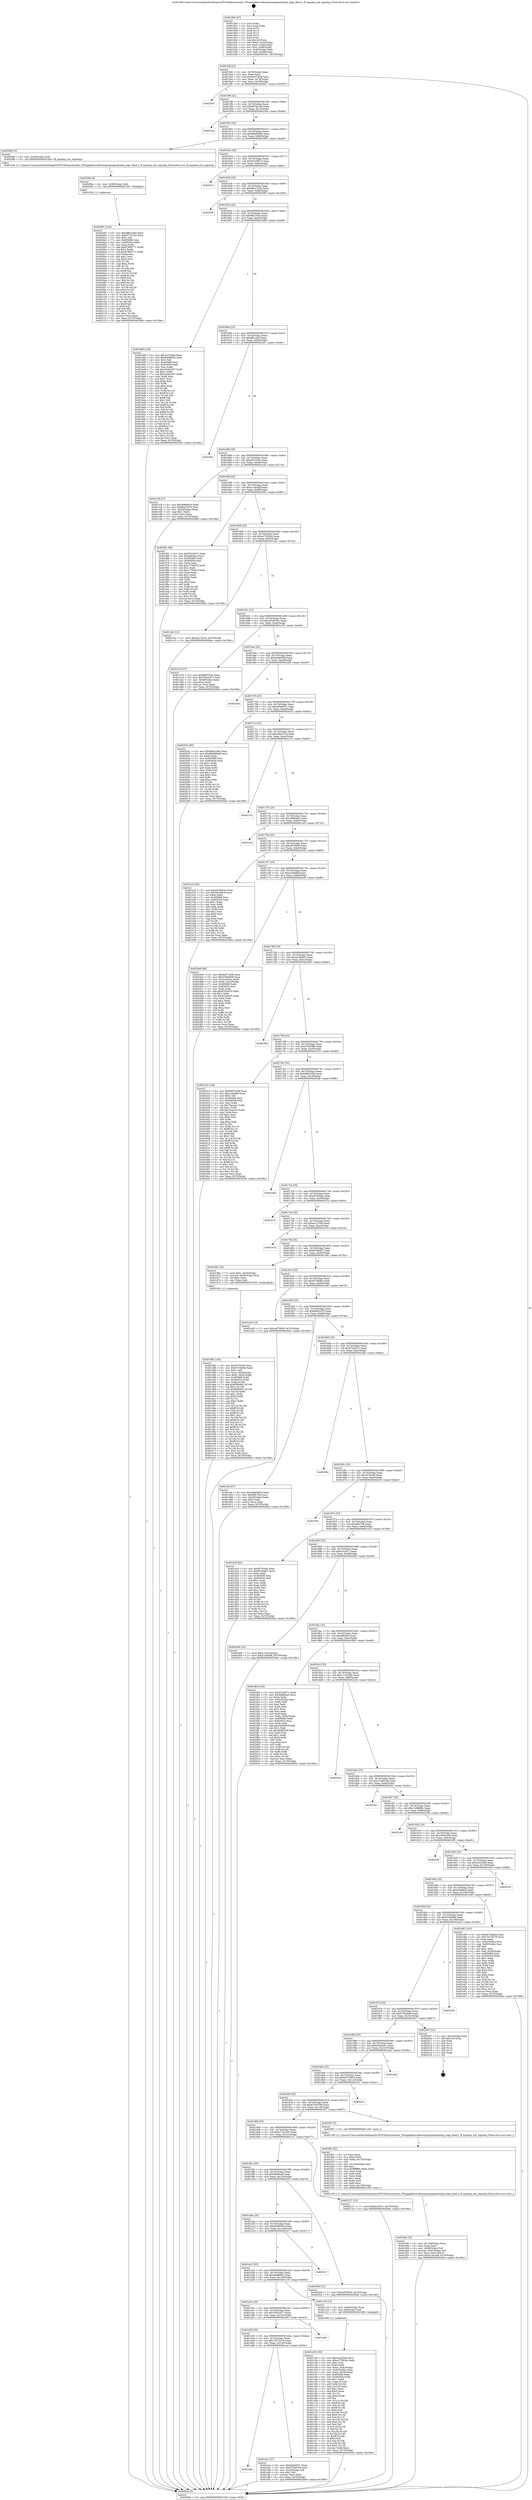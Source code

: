 digraph "0x4015b0" {
  label = "0x4015b0 (/mnt/c/Users/mathe/Desktop/tcc/POCII/binaries/extr_FFmpeglibavcodecmipsmpegaudiodsp_mips_fixed.c_ff_mpadsp_init_mipsdsp_Final-ollvm.out::main(0))"
  labelloc = "t"
  node[shape=record]

  Entry [label="",width=0.3,height=0.3,shape=circle,fillcolor=black,style=filled]
  "0x4015df" [label="{
     0x4015df [23]\l
     | [instrs]\l
     &nbsp;&nbsp;0x4015df \<+3\>: mov -0x70(%rbp),%eax\l
     &nbsp;&nbsp;0x4015e2 \<+2\>: mov %eax,%ecx\l
     &nbsp;&nbsp;0x4015e4 \<+6\>: sub $0x8497cb08,%ecx\l
     &nbsp;&nbsp;0x4015ea \<+3\>: mov %eax,-0x74(%rbp)\l
     &nbsp;&nbsp;0x4015ed \<+3\>: mov %ecx,-0x78(%rbp)\l
     &nbsp;&nbsp;0x4015f0 \<+6\>: je 0000000000402647 \<main+0x1097\>\l
  }"]
  "0x402647" [label="{
     0x402647\l
  }", style=dashed]
  "0x4015f6" [label="{
     0x4015f6 [22]\l
     | [instrs]\l
     &nbsp;&nbsp;0x4015f6 \<+5\>: jmp 00000000004015fb \<main+0x4b\>\l
     &nbsp;&nbsp;0x4015fb \<+3\>: mov -0x74(%rbp),%eax\l
     &nbsp;&nbsp;0x4015fe \<+5\>: sub $0x8979a1d8,%eax\l
     &nbsp;&nbsp;0x401603 \<+3\>: mov %eax,-0x7c(%rbp)\l
     &nbsp;&nbsp;0x401606 \<+6\>: je 00000000004023aa \<main+0xdfa\>\l
  }"]
  Exit [label="",width=0.3,height=0.3,shape=circle,fillcolor=black,style=filled,peripheries=2]
  "0x4023aa" [label="{
     0x4023aa\l
  }", style=dashed]
  "0x40160c" [label="{
     0x40160c [22]\l
     | [instrs]\l
     &nbsp;&nbsp;0x40160c \<+5\>: jmp 0000000000401611 \<main+0x61\>\l
     &nbsp;&nbsp;0x401611 \<+3\>: mov -0x74(%rbp),%eax\l
     &nbsp;&nbsp;0x401614 \<+5\>: sub $0x8bb990d9,%eax\l
     &nbsp;&nbsp;0x401619 \<+3\>: mov %eax,-0x80(%rbp)\l
     &nbsp;&nbsp;0x40161c \<+6\>: je 0000000000402085 \<main+0xad5\>\l
  }"]
  "0x402097" [label="{
     0x402097 [144]\l
     | [instrs]\l
     &nbsp;&nbsp;0x402097 \<+5\>: mov $0xd8b2c59a,%eax\l
     &nbsp;&nbsp;0x40209c \<+5\>: mov $0x677e1020,%ecx\l
     &nbsp;&nbsp;0x4020a1 \<+2\>: mov $0x1,%dl\l
     &nbsp;&nbsp;0x4020a3 \<+7\>: mov 0x405068,%esi\l
     &nbsp;&nbsp;0x4020aa \<+8\>: mov 0x405054,%r8d\l
     &nbsp;&nbsp;0x4020b2 \<+3\>: mov %esi,%r9d\l
     &nbsp;&nbsp;0x4020b5 \<+7\>: add $0x67985771,%r9d\l
     &nbsp;&nbsp;0x4020bc \<+4\>: sub $0x1,%r9d\l
     &nbsp;&nbsp;0x4020c0 \<+7\>: sub $0x67985771,%r9d\l
     &nbsp;&nbsp;0x4020c7 \<+4\>: imul %r9d,%esi\l
     &nbsp;&nbsp;0x4020cb \<+3\>: and $0x1,%esi\l
     &nbsp;&nbsp;0x4020ce \<+3\>: cmp $0x0,%esi\l
     &nbsp;&nbsp;0x4020d1 \<+4\>: sete %r10b\l
     &nbsp;&nbsp;0x4020d5 \<+4\>: cmp $0xa,%r8d\l
     &nbsp;&nbsp;0x4020d9 \<+4\>: setl %r11b\l
     &nbsp;&nbsp;0x4020dd \<+3\>: mov %r10b,%bl\l
     &nbsp;&nbsp;0x4020e0 \<+3\>: xor $0xff,%bl\l
     &nbsp;&nbsp;0x4020e3 \<+3\>: mov %r11b,%r14b\l
     &nbsp;&nbsp;0x4020e6 \<+4\>: xor $0xff,%r14b\l
     &nbsp;&nbsp;0x4020ea \<+3\>: xor $0x0,%dl\l
     &nbsp;&nbsp;0x4020ed \<+3\>: mov %bl,%r15b\l
     &nbsp;&nbsp;0x4020f0 \<+4\>: and $0x0,%r15b\l
     &nbsp;&nbsp;0x4020f4 \<+3\>: and %dl,%r10b\l
     &nbsp;&nbsp;0x4020f7 \<+3\>: mov %r14b,%r12b\l
     &nbsp;&nbsp;0x4020fa \<+4\>: and $0x0,%r12b\l
     &nbsp;&nbsp;0x4020fe \<+3\>: and %dl,%r11b\l
     &nbsp;&nbsp;0x402101 \<+3\>: or %r10b,%r15b\l
     &nbsp;&nbsp;0x402104 \<+3\>: or %r11b,%r12b\l
     &nbsp;&nbsp;0x402107 \<+3\>: xor %r12b,%r15b\l
     &nbsp;&nbsp;0x40210a \<+3\>: or %r14b,%bl\l
     &nbsp;&nbsp;0x40210d \<+3\>: xor $0xff,%bl\l
     &nbsp;&nbsp;0x402110 \<+3\>: or $0x0,%dl\l
     &nbsp;&nbsp;0x402113 \<+2\>: and %dl,%bl\l
     &nbsp;&nbsp;0x402115 \<+3\>: or %bl,%r15b\l
     &nbsp;&nbsp;0x402118 \<+4\>: test $0x1,%r15b\l
     &nbsp;&nbsp;0x40211c \<+3\>: cmovne %ecx,%eax\l
     &nbsp;&nbsp;0x40211f \<+3\>: mov %eax,-0x70(%rbp)\l
     &nbsp;&nbsp;0x402122 \<+5\>: jmp 000000000040264e \<main+0x109e\>\l
  }"]
  "0x402085" [label="{
     0x402085 [9]\l
     | [instrs]\l
     &nbsp;&nbsp;0x402085 \<+4\>: mov -0x58(%rbp),%rdi\l
     &nbsp;&nbsp;0x402089 \<+5\>: call 00000000004015a0 \<ff_mpadsp_init_mipsdsp\>\l
     | [calls]\l
     &nbsp;&nbsp;0x4015a0 \{1\} (/mnt/c/Users/mathe/Desktop/tcc/POCII/binaries/extr_FFmpeglibavcodecmipsmpegaudiodsp_mips_fixed.c_ff_mpadsp_init_mipsdsp_Final-ollvm.out::ff_mpadsp_init_mipsdsp)\l
  }"]
  "0x401622" [label="{
     0x401622 [25]\l
     | [instrs]\l
     &nbsp;&nbsp;0x401622 \<+5\>: jmp 0000000000401627 \<main+0x77\>\l
     &nbsp;&nbsp;0x401627 \<+3\>: mov -0x74(%rbp),%eax\l
     &nbsp;&nbsp;0x40162a \<+5\>: sub $0x92c28672,%eax\l
     &nbsp;&nbsp;0x40162f \<+6\>: mov %eax,-0x84(%rbp)\l
     &nbsp;&nbsp;0x401635 \<+6\>: je 000000000040251c \<main+0xf6c\>\l
  }"]
  "0x40208e" [label="{
     0x40208e [9]\l
     | [instrs]\l
     &nbsp;&nbsp;0x40208e \<+4\>: mov -0x58(%rbp),%rdi\l
     &nbsp;&nbsp;0x402092 \<+5\>: call 0000000000401030 \<free@plt\>\l
     | [calls]\l
     &nbsp;&nbsp;0x401030 \{1\} (unknown)\l
  }"]
  "0x40251c" [label="{
     0x40251c\l
  }", style=dashed]
  "0x40163b" [label="{
     0x40163b [25]\l
     | [instrs]\l
     &nbsp;&nbsp;0x40163b \<+5\>: jmp 0000000000401640 \<main+0x90\>\l
     &nbsp;&nbsp;0x401640 \<+3\>: mov -0x74(%rbp),%eax\l
     &nbsp;&nbsp;0x401643 \<+5\>: sub $0x98a1331b,%eax\l
     &nbsp;&nbsp;0x401648 \<+6\>: mov %eax,-0x88(%rbp)\l
     &nbsp;&nbsp;0x40164e \<+6\>: je 00000000004025f5 \<main+0x1045\>\l
  }"]
  "0x401f40" [label="{
     0x401f40 [33]\l
     | [instrs]\l
     &nbsp;&nbsp;0x401f40 \<+6\>: mov -0x138(%rbp),%ecx\l
     &nbsp;&nbsp;0x401f46 \<+3\>: imul %eax,%ecx\l
     &nbsp;&nbsp;0x401f49 \<+4\>: mov -0x58(%rbp),%r8\l
     &nbsp;&nbsp;0x401f4d \<+4\>: movslq -0x5c(%rbp),%r9\l
     &nbsp;&nbsp;0x401f51 \<+4\>: mov %ecx,(%r8,%r9,4)\l
     &nbsp;&nbsp;0x401f55 \<+7\>: movl $0xa134c4df,-0x70(%rbp)\l
     &nbsp;&nbsp;0x401f5c \<+5\>: jmp 000000000040264e \<main+0x109e\>\l
  }"]
  "0x4025f5" [label="{
     0x4025f5\l
  }", style=dashed]
  "0x401654" [label="{
     0x401654 [25]\l
     | [instrs]\l
     &nbsp;&nbsp;0x401654 \<+5\>: jmp 0000000000401659 \<main+0xa9\>\l
     &nbsp;&nbsp;0x401659 \<+3\>: mov -0x74(%rbp),%eax\l
     &nbsp;&nbsp;0x40165c \<+5\>: sub $0x9fb376cb,%eax\l
     &nbsp;&nbsp;0x401661 \<+6\>: mov %eax,-0x8c(%rbp)\l
     &nbsp;&nbsp;0x401667 \<+6\>: je 0000000000401b89 \<main+0x5d9\>\l
  }"]
  "0x401f0c" [label="{
     0x401f0c [52]\l
     | [instrs]\l
     &nbsp;&nbsp;0x401f0c \<+2\>: xor %ecx,%ecx\l
     &nbsp;&nbsp;0x401f0e \<+5\>: mov $0x2,%edx\l
     &nbsp;&nbsp;0x401f13 \<+6\>: mov %edx,-0x134(%rbp)\l
     &nbsp;&nbsp;0x401f19 \<+1\>: cltd\l
     &nbsp;&nbsp;0x401f1a \<+6\>: mov -0x134(%rbp),%esi\l
     &nbsp;&nbsp;0x401f20 \<+2\>: idiv %esi\l
     &nbsp;&nbsp;0x401f22 \<+6\>: imul $0xfffffffe,%edx,%edx\l
     &nbsp;&nbsp;0x401f28 \<+2\>: mov %ecx,%edi\l
     &nbsp;&nbsp;0x401f2a \<+2\>: sub %edx,%edi\l
     &nbsp;&nbsp;0x401f2c \<+2\>: mov %ecx,%edx\l
     &nbsp;&nbsp;0x401f2e \<+3\>: sub $0x1,%edx\l
     &nbsp;&nbsp;0x401f31 \<+2\>: add %edx,%edi\l
     &nbsp;&nbsp;0x401f33 \<+2\>: sub %edi,%ecx\l
     &nbsp;&nbsp;0x401f35 \<+6\>: mov %ecx,-0x138(%rbp)\l
     &nbsp;&nbsp;0x401f3b \<+5\>: call 0000000000401160 \<next_i\>\l
     | [calls]\l
     &nbsp;&nbsp;0x401160 \{1\} (/mnt/c/Users/mathe/Desktop/tcc/POCII/binaries/extr_FFmpeglibavcodecmipsmpegaudiodsp_mips_fixed.c_ff_mpadsp_init_mipsdsp_Final-ollvm.out::next_i)\l
  }"]
  "0x401b89" [label="{
     0x401b89 [144]\l
     | [instrs]\l
     &nbsp;&nbsp;0x401b89 \<+5\>: mov $0x3e222fa9,%eax\l
     &nbsp;&nbsp;0x401b8e \<+5\>: mov $0x6de869c2,%ecx\l
     &nbsp;&nbsp;0x401b93 \<+2\>: mov $0x1,%dl\l
     &nbsp;&nbsp;0x401b95 \<+7\>: mov 0x405068,%esi\l
     &nbsp;&nbsp;0x401b9c \<+7\>: mov 0x405054,%edi\l
     &nbsp;&nbsp;0x401ba3 \<+3\>: mov %esi,%r8d\l
     &nbsp;&nbsp;0x401ba6 \<+7\>: add $0x25d42287,%r8d\l
     &nbsp;&nbsp;0x401bad \<+4\>: sub $0x1,%r8d\l
     &nbsp;&nbsp;0x401bb1 \<+7\>: sub $0x25d42287,%r8d\l
     &nbsp;&nbsp;0x401bb8 \<+4\>: imul %r8d,%esi\l
     &nbsp;&nbsp;0x401bbc \<+3\>: and $0x1,%esi\l
     &nbsp;&nbsp;0x401bbf \<+3\>: cmp $0x0,%esi\l
     &nbsp;&nbsp;0x401bc2 \<+4\>: sete %r9b\l
     &nbsp;&nbsp;0x401bc6 \<+3\>: cmp $0xa,%edi\l
     &nbsp;&nbsp;0x401bc9 \<+4\>: setl %r10b\l
     &nbsp;&nbsp;0x401bcd \<+3\>: mov %r9b,%r11b\l
     &nbsp;&nbsp;0x401bd0 \<+4\>: xor $0xff,%r11b\l
     &nbsp;&nbsp;0x401bd4 \<+3\>: mov %r10b,%bl\l
     &nbsp;&nbsp;0x401bd7 \<+3\>: xor $0xff,%bl\l
     &nbsp;&nbsp;0x401bda \<+3\>: xor $0x1,%dl\l
     &nbsp;&nbsp;0x401bdd \<+3\>: mov %r11b,%r14b\l
     &nbsp;&nbsp;0x401be0 \<+4\>: and $0xff,%r14b\l
     &nbsp;&nbsp;0x401be4 \<+3\>: and %dl,%r9b\l
     &nbsp;&nbsp;0x401be7 \<+3\>: mov %bl,%r15b\l
     &nbsp;&nbsp;0x401bea \<+4\>: and $0xff,%r15b\l
     &nbsp;&nbsp;0x401bee \<+3\>: and %dl,%r10b\l
     &nbsp;&nbsp;0x401bf1 \<+3\>: or %r9b,%r14b\l
     &nbsp;&nbsp;0x401bf4 \<+3\>: or %r10b,%r15b\l
     &nbsp;&nbsp;0x401bf7 \<+3\>: xor %r15b,%r14b\l
     &nbsp;&nbsp;0x401bfa \<+3\>: or %bl,%r11b\l
     &nbsp;&nbsp;0x401bfd \<+4\>: xor $0xff,%r11b\l
     &nbsp;&nbsp;0x401c01 \<+3\>: or $0x1,%dl\l
     &nbsp;&nbsp;0x401c04 \<+3\>: and %dl,%r11b\l
     &nbsp;&nbsp;0x401c07 \<+3\>: or %r11b,%r14b\l
     &nbsp;&nbsp;0x401c0a \<+4\>: test $0x1,%r14b\l
     &nbsp;&nbsp;0x401c0e \<+3\>: cmovne %ecx,%eax\l
     &nbsp;&nbsp;0x401c11 \<+3\>: mov %eax,-0x70(%rbp)\l
     &nbsp;&nbsp;0x401c14 \<+5\>: jmp 000000000040264e \<main+0x109e\>\l
  }"]
  "0x40166d" [label="{
     0x40166d [25]\l
     | [instrs]\l
     &nbsp;&nbsp;0x40166d \<+5\>: jmp 0000000000401672 \<main+0xc2\>\l
     &nbsp;&nbsp;0x401672 \<+3\>: mov -0x74(%rbp),%eax\l
     &nbsp;&nbsp;0x401675 \<+5\>: sub $0x9ff1c5e5,%eax\l
     &nbsp;&nbsp;0x40167a \<+6\>: mov %eax,-0x90(%rbp)\l
     &nbsp;&nbsp;0x401680 \<+6\>: je 00000000004022fc \<main+0xd4c\>\l
  }"]
  "0x401a6e" [label="{
     0x401a6e\l
  }", style=dashed]
  "0x4022fc" [label="{
     0x4022fc\l
  }", style=dashed]
  "0x401686" [label="{
     0x401686 [25]\l
     | [instrs]\l
     &nbsp;&nbsp;0x401686 \<+5\>: jmp 000000000040168b \<main+0xdb\>\l
     &nbsp;&nbsp;0x40168b \<+3\>: mov -0x74(%rbp),%eax\l
     &nbsp;&nbsp;0x40168e \<+5\>: sub $0xa027d16c,%eax\l
     &nbsp;&nbsp;0x401693 \<+6\>: mov %eax,-0x94(%rbp)\l
     &nbsp;&nbsp;0x401699 \<+6\>: je 0000000000401cc8 \<main+0x718\>\l
  }"]
  "0x401eec" [label="{
     0x401eec [27]\l
     | [instrs]\l
     &nbsp;&nbsp;0x401eec \<+5\>: mov $0xb0de607c,%eax\l
     &nbsp;&nbsp;0x401ef1 \<+5\>: mov $0x6755d789,%ecx\l
     &nbsp;&nbsp;0x401ef6 \<+3\>: mov -0x2d(%rbp),%dl\l
     &nbsp;&nbsp;0x401ef9 \<+3\>: test $0x1,%dl\l
     &nbsp;&nbsp;0x401efc \<+3\>: cmovne %ecx,%eax\l
     &nbsp;&nbsp;0x401eff \<+3\>: mov %eax,-0x70(%rbp)\l
     &nbsp;&nbsp;0x401f02 \<+5\>: jmp 000000000040264e \<main+0x109e\>\l
  }"]
  "0x401cc8" [label="{
     0x401cc8 [27]\l
     | [instrs]\l
     &nbsp;&nbsp;0x401cc8 \<+5\>: mov $0xc9980bc0,%eax\l
     &nbsp;&nbsp;0x401ccd \<+5\>: mov $0xf60d1976,%ecx\l
     &nbsp;&nbsp;0x401cd2 \<+3\>: mov -0x34(%rbp),%edx\l
     &nbsp;&nbsp;0x401cd5 \<+3\>: cmp $0x1,%edx\l
     &nbsp;&nbsp;0x401cd8 \<+3\>: cmovl %ecx,%eax\l
     &nbsp;&nbsp;0x401cdb \<+3\>: mov %eax,-0x70(%rbp)\l
     &nbsp;&nbsp;0x401cde \<+5\>: jmp 000000000040264e \<main+0x109e\>\l
  }"]
  "0x40169f" [label="{
     0x40169f [25]\l
     | [instrs]\l
     &nbsp;&nbsp;0x40169f \<+5\>: jmp 00000000004016a4 \<main+0xf4\>\l
     &nbsp;&nbsp;0x4016a4 \<+3\>: mov -0x74(%rbp),%eax\l
     &nbsp;&nbsp;0x4016a7 \<+5\>: sub $0xa134c4df,%eax\l
     &nbsp;&nbsp;0x4016ac \<+6\>: mov %eax,-0x98(%rbp)\l
     &nbsp;&nbsp;0x4016b2 \<+6\>: je 0000000000401f61 \<main+0x9b1\>\l
  }"]
  "0x401a55" [label="{
     0x401a55 [25]\l
     | [instrs]\l
     &nbsp;&nbsp;0x401a55 \<+5\>: jmp 0000000000401a5a \<main+0x4aa\>\l
     &nbsp;&nbsp;0x401a5a \<+3\>: mov -0x74(%rbp),%eax\l
     &nbsp;&nbsp;0x401a5d \<+5\>: sub $0x7d375279,%eax\l
     &nbsp;&nbsp;0x401a62 \<+6\>: mov %eax,-0x130(%rbp)\l
     &nbsp;&nbsp;0x401a68 \<+6\>: je 0000000000401eec \<main+0x93c\>\l
  }"]
  "0x401f61" [label="{
     0x401f61 [88]\l
     | [instrs]\l
     &nbsp;&nbsp;0x401f61 \<+5\>: mov $0xf7b2d57c,%eax\l
     &nbsp;&nbsp;0x401f66 \<+5\>: mov $0xd6fc9a2,%ecx\l
     &nbsp;&nbsp;0x401f6b \<+7\>: mov 0x405068,%edx\l
     &nbsp;&nbsp;0x401f72 \<+7\>: mov 0x405054,%esi\l
     &nbsp;&nbsp;0x401f79 \<+2\>: mov %edx,%edi\l
     &nbsp;&nbsp;0x401f7b \<+6\>: add $0xc775e67d,%edi\l
     &nbsp;&nbsp;0x401f81 \<+3\>: sub $0x1,%edi\l
     &nbsp;&nbsp;0x401f84 \<+6\>: sub $0xc775e67d,%edi\l
     &nbsp;&nbsp;0x401f8a \<+3\>: imul %edi,%edx\l
     &nbsp;&nbsp;0x401f8d \<+3\>: and $0x1,%edx\l
     &nbsp;&nbsp;0x401f90 \<+3\>: cmp $0x0,%edx\l
     &nbsp;&nbsp;0x401f93 \<+4\>: sete %r8b\l
     &nbsp;&nbsp;0x401f97 \<+3\>: cmp $0xa,%esi\l
     &nbsp;&nbsp;0x401f9a \<+4\>: setl %r9b\l
     &nbsp;&nbsp;0x401f9e \<+3\>: mov %r8b,%r10b\l
     &nbsp;&nbsp;0x401fa1 \<+3\>: and %r9b,%r10b\l
     &nbsp;&nbsp;0x401fa4 \<+3\>: xor %r9b,%r8b\l
     &nbsp;&nbsp;0x401fa7 \<+3\>: or %r8b,%r10b\l
     &nbsp;&nbsp;0x401faa \<+4\>: test $0x1,%r10b\l
     &nbsp;&nbsp;0x401fae \<+3\>: cmovne %ecx,%eax\l
     &nbsp;&nbsp;0x401fb1 \<+3\>: mov %eax,-0x70(%rbp)\l
     &nbsp;&nbsp;0x401fb4 \<+5\>: jmp 000000000040264e \<main+0x109e\>\l
  }"]
  "0x4016b8" [label="{
     0x4016b8 [25]\l
     | [instrs]\l
     &nbsp;&nbsp;0x4016b8 \<+5\>: jmp 00000000004016bd \<main+0x10d\>\l
     &nbsp;&nbsp;0x4016bd \<+3\>: mov -0x74(%rbp),%eax\l
     &nbsp;&nbsp;0x4016c0 \<+5\>: sub $0xa1759244,%eax\l
     &nbsp;&nbsp;0x4016c5 \<+6\>: mov %eax,-0x9c(%rbp)\l
     &nbsp;&nbsp;0x4016cb \<+6\>: je 0000000000401cbc \<main+0x70c\>\l
  }"]
  "0x401a93" [label="{
     0x401a93\l
  }", style=dashed]
  "0x401cbc" [label="{
     0x401cbc [12]\l
     | [instrs]\l
     &nbsp;&nbsp;0x401cbc \<+7\>: movl $0xa027d16c,-0x70(%rbp)\l
     &nbsp;&nbsp;0x401cc3 \<+5\>: jmp 000000000040264e \<main+0x109e\>\l
  }"]
  "0x4016d1" [label="{
     0x4016d1 [25]\l
     | [instrs]\l
     &nbsp;&nbsp;0x4016d1 \<+5\>: jmp 00000000004016d6 \<main+0x126\>\l
     &nbsp;&nbsp;0x4016d6 \<+3\>: mov -0x74(%rbp),%eax\l
     &nbsp;&nbsp;0x4016d9 \<+5\>: sub $0xa6265361,%eax\l
     &nbsp;&nbsp;0x4016de \<+6\>: mov %eax,-0xa0(%rbp)\l
     &nbsp;&nbsp;0x4016e4 \<+6\>: je 0000000000401a78 \<main+0x4c8\>\l
  }"]
  "0x401d83" [label="{
     0x401d83 [163]\l
     | [instrs]\l
     &nbsp;&nbsp;0x401d83 \<+5\>: mov $0x4576436,%ecx\l
     &nbsp;&nbsp;0x401d88 \<+5\>: mov $0xf374b084,%edx\l
     &nbsp;&nbsp;0x401d8d \<+3\>: mov $0x1,%sil\l
     &nbsp;&nbsp;0x401d90 \<+4\>: mov %rax,-0x58(%rbp)\l
     &nbsp;&nbsp;0x401d94 \<+7\>: movl $0x0,-0x5c(%rbp)\l
     &nbsp;&nbsp;0x401d9b \<+8\>: mov 0x405068,%r8d\l
     &nbsp;&nbsp;0x401da3 \<+8\>: mov 0x405054,%r9d\l
     &nbsp;&nbsp;0x401dab \<+3\>: mov %r8d,%r10d\l
     &nbsp;&nbsp;0x401dae \<+7\>: add $0xff3fbdb2,%r10d\l
     &nbsp;&nbsp;0x401db5 \<+4\>: sub $0x1,%r10d\l
     &nbsp;&nbsp;0x401db9 \<+7\>: sub $0xff3fbdb2,%r10d\l
     &nbsp;&nbsp;0x401dc0 \<+4\>: imul %r10d,%r8d\l
     &nbsp;&nbsp;0x401dc4 \<+4\>: and $0x1,%r8d\l
     &nbsp;&nbsp;0x401dc8 \<+4\>: cmp $0x0,%r8d\l
     &nbsp;&nbsp;0x401dcc \<+4\>: sete %r11b\l
     &nbsp;&nbsp;0x401dd0 \<+4\>: cmp $0xa,%r9d\l
     &nbsp;&nbsp;0x401dd4 \<+3\>: setl %bl\l
     &nbsp;&nbsp;0x401dd7 \<+3\>: mov %r11b,%r14b\l
     &nbsp;&nbsp;0x401dda \<+4\>: xor $0xff,%r14b\l
     &nbsp;&nbsp;0x401dde \<+3\>: mov %bl,%r15b\l
     &nbsp;&nbsp;0x401de1 \<+4\>: xor $0xff,%r15b\l
     &nbsp;&nbsp;0x401de5 \<+4\>: xor $0x1,%sil\l
     &nbsp;&nbsp;0x401de9 \<+3\>: mov %r14b,%r12b\l
     &nbsp;&nbsp;0x401dec \<+4\>: and $0xff,%r12b\l
     &nbsp;&nbsp;0x401df0 \<+3\>: and %sil,%r11b\l
     &nbsp;&nbsp;0x401df3 \<+3\>: mov %r15b,%r13b\l
     &nbsp;&nbsp;0x401df6 \<+4\>: and $0xff,%r13b\l
     &nbsp;&nbsp;0x401dfa \<+3\>: and %sil,%bl\l
     &nbsp;&nbsp;0x401dfd \<+3\>: or %r11b,%r12b\l
     &nbsp;&nbsp;0x401e00 \<+3\>: or %bl,%r13b\l
     &nbsp;&nbsp;0x401e03 \<+3\>: xor %r13b,%r12b\l
     &nbsp;&nbsp;0x401e06 \<+3\>: or %r15b,%r14b\l
     &nbsp;&nbsp;0x401e09 \<+4\>: xor $0xff,%r14b\l
     &nbsp;&nbsp;0x401e0d \<+4\>: or $0x1,%sil\l
     &nbsp;&nbsp;0x401e11 \<+3\>: and %sil,%r14b\l
     &nbsp;&nbsp;0x401e14 \<+3\>: or %r14b,%r12b\l
     &nbsp;&nbsp;0x401e17 \<+4\>: test $0x1,%r12b\l
     &nbsp;&nbsp;0x401e1b \<+3\>: cmovne %edx,%ecx\l
     &nbsp;&nbsp;0x401e1e \<+3\>: mov %ecx,-0x70(%rbp)\l
     &nbsp;&nbsp;0x401e21 \<+5\>: jmp 000000000040264e \<main+0x109e\>\l
  }"]
  "0x401a78" [label="{
     0x401a78 [27]\l
     | [instrs]\l
     &nbsp;&nbsp;0x401a78 \<+5\>: mov $0x9fb376cb,%eax\l
     &nbsp;&nbsp;0x401a7d \<+5\>: mov $0x792e2d77,%ecx\l
     &nbsp;&nbsp;0x401a82 \<+3\>: mov -0x38(%rbp),%edx\l
     &nbsp;&nbsp;0x401a85 \<+3\>: cmp $0x2,%edx\l
     &nbsp;&nbsp;0x401a88 \<+3\>: cmovne %ecx,%eax\l
     &nbsp;&nbsp;0x401a8b \<+3\>: mov %eax,-0x70(%rbp)\l
     &nbsp;&nbsp;0x401a8e \<+5\>: jmp 000000000040264e \<main+0x109e\>\l
  }"]
  "0x4016ea" [label="{
     0x4016ea [25]\l
     | [instrs]\l
     &nbsp;&nbsp;0x4016ea \<+5\>: jmp 00000000004016ef \<main+0x13f\>\l
     &nbsp;&nbsp;0x4016ef \<+3\>: mov -0x74(%rbp),%eax\l
     &nbsp;&nbsp;0x4016f2 \<+5\>: sub $0xabb8465d,%eax\l
     &nbsp;&nbsp;0x4016f7 \<+6\>: mov %eax,-0xa4(%rbp)\l
     &nbsp;&nbsp;0x4016fd \<+6\>: je 00000000004023e9 \<main+0xe39\>\l
  }"]
  "0x40264e" [label="{
     0x40264e [5]\l
     | [instrs]\l
     &nbsp;&nbsp;0x40264e \<+5\>: jmp 00000000004015df \<main+0x2f\>\l
  }"]
  "0x4015b0" [label="{
     0x4015b0 [47]\l
     | [instrs]\l
     &nbsp;&nbsp;0x4015b0 \<+1\>: push %rbp\l
     &nbsp;&nbsp;0x4015b1 \<+3\>: mov %rsp,%rbp\l
     &nbsp;&nbsp;0x4015b4 \<+2\>: push %r15\l
     &nbsp;&nbsp;0x4015b6 \<+2\>: push %r14\l
     &nbsp;&nbsp;0x4015b8 \<+2\>: push %r13\l
     &nbsp;&nbsp;0x4015ba \<+2\>: push %r12\l
     &nbsp;&nbsp;0x4015bc \<+1\>: push %rbx\l
     &nbsp;&nbsp;0x4015bd \<+7\>: sub $0x128,%rsp\l
     &nbsp;&nbsp;0x4015c4 \<+7\>: movl $0x0,-0x3c(%rbp)\l
     &nbsp;&nbsp;0x4015cb \<+3\>: mov %edi,-0x40(%rbp)\l
     &nbsp;&nbsp;0x4015ce \<+4\>: mov %rsi,-0x48(%rbp)\l
     &nbsp;&nbsp;0x4015d2 \<+3\>: mov -0x40(%rbp),%edi\l
     &nbsp;&nbsp;0x4015d5 \<+3\>: mov %edi,-0x38(%rbp)\l
     &nbsp;&nbsp;0x4015d8 \<+7\>: movl $0xa6265361,-0x70(%rbp)\l
  }"]
  "0x401c26" [label="{
     0x401c26 [150]\l
     | [instrs]\l
     &nbsp;&nbsp;0x401c26 \<+5\>: mov $0x3e222fa9,%ecx\l
     &nbsp;&nbsp;0x401c2b \<+5\>: mov $0xa1759244,%edx\l
     &nbsp;&nbsp;0x401c30 \<+3\>: mov $0x1,%sil\l
     &nbsp;&nbsp;0x401c33 \<+3\>: xor %r8d,%r8d\l
     &nbsp;&nbsp;0x401c36 \<+3\>: mov %eax,-0x4c(%rbp)\l
     &nbsp;&nbsp;0x401c39 \<+3\>: mov -0x4c(%rbp),%eax\l
     &nbsp;&nbsp;0x401c3c \<+3\>: mov %eax,-0x34(%rbp)\l
     &nbsp;&nbsp;0x401c3f \<+7\>: mov 0x405068,%eax\l
     &nbsp;&nbsp;0x401c46 \<+8\>: mov 0x405054,%r9d\l
     &nbsp;&nbsp;0x401c4e \<+4\>: sub $0x1,%r8d\l
     &nbsp;&nbsp;0x401c52 \<+3\>: mov %eax,%r10d\l
     &nbsp;&nbsp;0x401c55 \<+3\>: add %r8d,%r10d\l
     &nbsp;&nbsp;0x401c58 \<+4\>: imul %r10d,%eax\l
     &nbsp;&nbsp;0x401c5c \<+3\>: and $0x1,%eax\l
     &nbsp;&nbsp;0x401c5f \<+3\>: cmp $0x0,%eax\l
     &nbsp;&nbsp;0x401c62 \<+4\>: sete %r11b\l
     &nbsp;&nbsp;0x401c66 \<+4\>: cmp $0xa,%r9d\l
     &nbsp;&nbsp;0x401c6a \<+3\>: setl %bl\l
     &nbsp;&nbsp;0x401c6d \<+3\>: mov %r11b,%r14b\l
     &nbsp;&nbsp;0x401c70 \<+4\>: xor $0xff,%r14b\l
     &nbsp;&nbsp;0x401c74 \<+3\>: mov %bl,%r15b\l
     &nbsp;&nbsp;0x401c77 \<+4\>: xor $0xff,%r15b\l
     &nbsp;&nbsp;0x401c7b \<+4\>: xor $0x0,%sil\l
     &nbsp;&nbsp;0x401c7f \<+3\>: mov %r14b,%r12b\l
     &nbsp;&nbsp;0x401c82 \<+4\>: and $0x0,%r12b\l
     &nbsp;&nbsp;0x401c86 \<+3\>: and %sil,%r11b\l
     &nbsp;&nbsp;0x401c89 \<+3\>: mov %r15b,%r13b\l
     &nbsp;&nbsp;0x401c8c \<+4\>: and $0x0,%r13b\l
     &nbsp;&nbsp;0x401c90 \<+3\>: and %sil,%bl\l
     &nbsp;&nbsp;0x401c93 \<+3\>: or %r11b,%r12b\l
     &nbsp;&nbsp;0x401c96 \<+3\>: or %bl,%r13b\l
     &nbsp;&nbsp;0x401c99 \<+3\>: xor %r13b,%r12b\l
     &nbsp;&nbsp;0x401c9c \<+3\>: or %r15b,%r14b\l
     &nbsp;&nbsp;0x401c9f \<+4\>: xor $0xff,%r14b\l
     &nbsp;&nbsp;0x401ca3 \<+4\>: or $0x0,%sil\l
     &nbsp;&nbsp;0x401ca7 \<+3\>: and %sil,%r14b\l
     &nbsp;&nbsp;0x401caa \<+3\>: or %r14b,%r12b\l
     &nbsp;&nbsp;0x401cad \<+4\>: test $0x1,%r12b\l
     &nbsp;&nbsp;0x401cb1 \<+3\>: cmovne %edx,%ecx\l
     &nbsp;&nbsp;0x401cb4 \<+3\>: mov %ecx,-0x70(%rbp)\l
     &nbsp;&nbsp;0x401cb7 \<+5\>: jmp 000000000040264e \<main+0x109e\>\l
  }"]
  "0x4023e9" [label="{
     0x4023e9\l
  }", style=dashed]
  "0x401703" [label="{
     0x401703 [25]\l
     | [instrs]\l
     &nbsp;&nbsp;0x401703 \<+5\>: jmp 0000000000401708 \<main+0x158\>\l
     &nbsp;&nbsp;0x401708 \<+3\>: mov -0x74(%rbp),%eax\l
     &nbsp;&nbsp;0x40170b \<+5\>: sub $0xb0de607c,%eax\l
     &nbsp;&nbsp;0x401710 \<+6\>: mov %eax,-0xa8(%rbp)\l
     &nbsp;&nbsp;0x401716 \<+6\>: je 0000000000402032 \<main+0xa82\>\l
  }"]
  "0x401a3c" [label="{
     0x401a3c [25]\l
     | [instrs]\l
     &nbsp;&nbsp;0x401a3c \<+5\>: jmp 0000000000401a41 \<main+0x491\>\l
     &nbsp;&nbsp;0x401a41 \<+3\>: mov -0x74(%rbp),%eax\l
     &nbsp;&nbsp;0x401a44 \<+5\>: sub $0x792e2d77,%eax\l
     &nbsp;&nbsp;0x401a49 \<+6\>: mov %eax,-0x12c(%rbp)\l
     &nbsp;&nbsp;0x401a4f \<+6\>: je 0000000000401a93 \<main+0x4e3\>\l
  }"]
  "0x402032" [label="{
     0x402032 [83]\l
     | [instrs]\l
     &nbsp;&nbsp;0x402032 \<+5\>: mov $0xd8b2c59a,%eax\l
     &nbsp;&nbsp;0x402037 \<+5\>: mov $0x8bb990d9,%ecx\l
     &nbsp;&nbsp;0x40203c \<+2\>: xor %edx,%edx\l
     &nbsp;&nbsp;0x40203e \<+7\>: mov 0x405068,%esi\l
     &nbsp;&nbsp;0x402045 \<+7\>: mov 0x405054,%edi\l
     &nbsp;&nbsp;0x40204c \<+3\>: sub $0x1,%edx\l
     &nbsp;&nbsp;0x40204f \<+3\>: mov %esi,%r8d\l
     &nbsp;&nbsp;0x402052 \<+3\>: add %edx,%r8d\l
     &nbsp;&nbsp;0x402055 \<+4\>: imul %r8d,%esi\l
     &nbsp;&nbsp;0x402059 \<+3\>: and $0x1,%esi\l
     &nbsp;&nbsp;0x40205c \<+3\>: cmp $0x0,%esi\l
     &nbsp;&nbsp;0x40205f \<+4\>: sete %r9b\l
     &nbsp;&nbsp;0x402063 \<+3\>: cmp $0xa,%edi\l
     &nbsp;&nbsp;0x402066 \<+4\>: setl %r10b\l
     &nbsp;&nbsp;0x40206a \<+3\>: mov %r9b,%r11b\l
     &nbsp;&nbsp;0x40206d \<+3\>: and %r10b,%r11b\l
     &nbsp;&nbsp;0x402070 \<+3\>: xor %r10b,%r9b\l
     &nbsp;&nbsp;0x402073 \<+3\>: or %r9b,%r11b\l
     &nbsp;&nbsp;0x402076 \<+4\>: test $0x1,%r11b\l
     &nbsp;&nbsp;0x40207a \<+3\>: cmovne %ecx,%eax\l
     &nbsp;&nbsp;0x40207d \<+3\>: mov %eax,-0x70(%rbp)\l
     &nbsp;&nbsp;0x402080 \<+5\>: jmp 000000000040264e \<main+0x109e\>\l
  }"]
  "0x40171c" [label="{
     0x40171c [25]\l
     | [instrs]\l
     &nbsp;&nbsp;0x40171c \<+5\>: jmp 0000000000401721 \<main+0x171\>\l
     &nbsp;&nbsp;0x401721 \<+3\>: mov -0x74(%rbp),%eax\l
     &nbsp;&nbsp;0x401724 \<+5\>: sub $0xb66c3516,%eax\l
     &nbsp;&nbsp;0x401729 \<+6\>: mov %eax,-0xac(%rbp)\l
     &nbsp;&nbsp;0x40172f \<+6\>: je 0000000000402133 \<main+0xb83\>\l
  }"]
  "0x401c19" [label="{
     0x401c19 [13]\l
     | [instrs]\l
     &nbsp;&nbsp;0x401c19 \<+4\>: mov -0x48(%rbp),%rax\l
     &nbsp;&nbsp;0x401c1d \<+4\>: mov 0x8(%rax),%rdi\l
     &nbsp;&nbsp;0x401c21 \<+5\>: call 0000000000401060 \<atoi@plt\>\l
     | [calls]\l
     &nbsp;&nbsp;0x401060 \{1\} (unknown)\l
  }"]
  "0x402133" [label="{
     0x402133\l
  }", style=dashed]
  "0x401735" [label="{
     0x401735 [25]\l
     | [instrs]\l
     &nbsp;&nbsp;0x401735 \<+5\>: jmp 000000000040173a \<main+0x18a\>\l
     &nbsp;&nbsp;0x40173a \<+3\>: mov -0x74(%rbp),%eax\l
     &nbsp;&nbsp;0x40173d \<+5\>: sub $0xc9980bc0,%eax\l
     &nbsp;&nbsp;0x401742 \<+6\>: mov %eax,-0xb0(%rbp)\l
     &nbsp;&nbsp;0x401748 \<+6\>: je 0000000000401ce3 \<main+0x733\>\l
  }"]
  "0x401a23" [label="{
     0x401a23 [25]\l
     | [instrs]\l
     &nbsp;&nbsp;0x401a23 \<+5\>: jmp 0000000000401a28 \<main+0x478\>\l
     &nbsp;&nbsp;0x401a28 \<+3\>: mov -0x74(%rbp),%eax\l
     &nbsp;&nbsp;0x401a2b \<+5\>: sub $0x6de869c2,%eax\l
     &nbsp;&nbsp;0x401a30 \<+6\>: mov %eax,-0x128(%rbp)\l
     &nbsp;&nbsp;0x401a36 \<+6\>: je 0000000000401c19 \<main+0x669\>\l
  }"]
  "0x401ce3" [label="{
     0x401ce3\l
  }", style=dashed]
  "0x40174e" [label="{
     0x40174e [25]\l
     | [instrs]\l
     &nbsp;&nbsp;0x40174e \<+5\>: jmp 0000000000401753 \<main+0x1a3\>\l
     &nbsp;&nbsp;0x401753 \<+3\>: mov -0x74(%rbp),%eax\l
     &nbsp;&nbsp;0x401756 \<+5\>: sub $0xcaf79929,%eax\l
     &nbsp;&nbsp;0x40175b \<+6\>: mov %eax,-0xb4(%rbp)\l
     &nbsp;&nbsp;0x401761 \<+6\>: je 0000000000401e32 \<main+0x882\>\l
  }"]
  "0x4025c7" [label="{
     0x4025c7\l
  }", style=dashed]
  "0x401e32" [label="{
     0x401e32 [83]\l
     | [instrs]\l
     &nbsp;&nbsp;0x401e32 \<+5\>: mov $0xeb70eb4a,%eax\l
     &nbsp;&nbsp;0x401e37 \<+5\>: mov $0x542fa8cb,%ecx\l
     &nbsp;&nbsp;0x401e3c \<+2\>: xor %edx,%edx\l
     &nbsp;&nbsp;0x401e3e \<+7\>: mov 0x405068,%esi\l
     &nbsp;&nbsp;0x401e45 \<+7\>: mov 0x405054,%edi\l
     &nbsp;&nbsp;0x401e4c \<+3\>: sub $0x1,%edx\l
     &nbsp;&nbsp;0x401e4f \<+3\>: mov %esi,%r8d\l
     &nbsp;&nbsp;0x401e52 \<+3\>: add %edx,%r8d\l
     &nbsp;&nbsp;0x401e55 \<+4\>: imul %r8d,%esi\l
     &nbsp;&nbsp;0x401e59 \<+3\>: and $0x1,%esi\l
     &nbsp;&nbsp;0x401e5c \<+3\>: cmp $0x0,%esi\l
     &nbsp;&nbsp;0x401e5f \<+4\>: sete %r9b\l
     &nbsp;&nbsp;0x401e63 \<+3\>: cmp $0xa,%edi\l
     &nbsp;&nbsp;0x401e66 \<+4\>: setl %r10b\l
     &nbsp;&nbsp;0x401e6a \<+3\>: mov %r9b,%r11b\l
     &nbsp;&nbsp;0x401e6d \<+3\>: and %r10b,%r11b\l
     &nbsp;&nbsp;0x401e70 \<+3\>: xor %r10b,%r9b\l
     &nbsp;&nbsp;0x401e73 \<+3\>: or %r9b,%r11b\l
     &nbsp;&nbsp;0x401e76 \<+4\>: test $0x1,%r11b\l
     &nbsp;&nbsp;0x401e7a \<+3\>: cmovne %ecx,%eax\l
     &nbsp;&nbsp;0x401e7d \<+3\>: mov %eax,-0x70(%rbp)\l
     &nbsp;&nbsp;0x401e80 \<+5\>: jmp 000000000040264e \<main+0x109e\>\l
  }"]
  "0x401767" [label="{
     0x401767 [25]\l
     | [instrs]\l
     &nbsp;&nbsp;0x401767 \<+5\>: jmp 000000000040176c \<main+0x1bc\>\l
     &nbsp;&nbsp;0x40176c \<+3\>: mov -0x74(%rbp),%eax\l
     &nbsp;&nbsp;0x40176f \<+5\>: sub $0xcc4a9dbf,%eax\l
     &nbsp;&nbsp;0x401774 \<+6\>: mov %eax,-0xb8(%rbp)\l
     &nbsp;&nbsp;0x40177a \<+6\>: je 00000000004024a9 \<main+0xef9\>\l
  }"]
  "0x401a0a" [label="{
     0x401a0a [25]\l
     | [instrs]\l
     &nbsp;&nbsp;0x401a0a \<+5\>: jmp 0000000000401a0f \<main+0x45f\>\l
     &nbsp;&nbsp;0x401a0f \<+3\>: mov -0x74(%rbp),%eax\l
     &nbsp;&nbsp;0x401a12 \<+5\>: sub $0x69380284,%eax\l
     &nbsp;&nbsp;0x401a17 \<+6\>: mov %eax,-0x124(%rbp)\l
     &nbsp;&nbsp;0x401a1d \<+6\>: je 00000000004025c7 \<main+0x1017\>\l
  }"]
  "0x4024a9" [label="{
     0x4024a9 [94]\l
     | [instrs]\l
     &nbsp;&nbsp;0x4024a9 \<+5\>: mov $0x8497cb08,%eax\l
     &nbsp;&nbsp;0x4024ae \<+5\>: mov $0x579de848,%ecx\l
     &nbsp;&nbsp;0x4024b3 \<+3\>: mov -0x3c(%rbp),%edx\l
     &nbsp;&nbsp;0x4024b6 \<+3\>: mov %edx,-0x2c(%rbp)\l
     &nbsp;&nbsp;0x4024b9 \<+7\>: mov 0x405068,%edx\l
     &nbsp;&nbsp;0x4024c0 \<+7\>: mov 0x405054,%esi\l
     &nbsp;&nbsp;0x4024c7 \<+2\>: mov %edx,%edi\l
     &nbsp;&nbsp;0x4024c9 \<+6\>: add $0x81f2e025,%edi\l
     &nbsp;&nbsp;0x4024cf \<+3\>: sub $0x1,%edi\l
     &nbsp;&nbsp;0x4024d2 \<+6\>: sub $0x81f2e025,%edi\l
     &nbsp;&nbsp;0x4024d8 \<+3\>: imul %edi,%edx\l
     &nbsp;&nbsp;0x4024db \<+3\>: and $0x1,%edx\l
     &nbsp;&nbsp;0x4024de \<+3\>: cmp $0x0,%edx\l
     &nbsp;&nbsp;0x4024e1 \<+4\>: sete %r8b\l
     &nbsp;&nbsp;0x4024e5 \<+3\>: cmp $0xa,%esi\l
     &nbsp;&nbsp;0x4024e8 \<+4\>: setl %r9b\l
     &nbsp;&nbsp;0x4024ec \<+3\>: mov %r8b,%r10b\l
     &nbsp;&nbsp;0x4024ef \<+3\>: and %r9b,%r10b\l
     &nbsp;&nbsp;0x4024f2 \<+3\>: xor %r9b,%r8b\l
     &nbsp;&nbsp;0x4024f5 \<+3\>: or %r8b,%r10b\l
     &nbsp;&nbsp;0x4024f8 \<+4\>: test $0x1,%r10b\l
     &nbsp;&nbsp;0x4024fc \<+3\>: cmovne %ecx,%eax\l
     &nbsp;&nbsp;0x4024ff \<+3\>: mov %eax,-0x70(%rbp)\l
     &nbsp;&nbsp;0x402502 \<+5\>: jmp 000000000040264e \<main+0x109e\>\l
  }"]
  "0x401780" [label="{
     0x401780 [25]\l
     | [instrs]\l
     &nbsp;&nbsp;0x401780 \<+5\>: jmp 0000000000401785 \<main+0x1d5\>\l
     &nbsp;&nbsp;0x401785 \<+3\>: mov -0x74(%rbp),%eax\l
     &nbsp;&nbsp;0x401788 \<+5\>: sub $0xd12fdb91,%eax\l
     &nbsp;&nbsp;0x40178d \<+6\>: mov %eax,-0xbc(%rbp)\l
     &nbsp;&nbsp;0x401793 \<+6\>: je 000000000040239e \<main+0xdee\>\l
  }"]
  "0x402026" [label="{
     0x402026 [12]\l
     | [instrs]\l
     &nbsp;&nbsp;0x402026 \<+7\>: movl $0xcaf79929,-0x70(%rbp)\l
     &nbsp;&nbsp;0x40202d \<+5\>: jmp 000000000040264e \<main+0x109e\>\l
  }"]
  "0x40239e" [label="{
     0x40239e\l
  }", style=dashed]
  "0x401799" [label="{
     0x401799 [25]\l
     | [instrs]\l
     &nbsp;&nbsp;0x401799 \<+5\>: jmp 000000000040179e \<main+0x1ee\>\l
     &nbsp;&nbsp;0x40179e \<+3\>: mov -0x74(%rbp),%eax\l
     &nbsp;&nbsp;0x4017a1 \<+5\>: sub $0xd7d45df6,%eax\l
     &nbsp;&nbsp;0x4017a6 \<+6\>: mov %eax,-0xc0(%rbp)\l
     &nbsp;&nbsp;0x4017ac \<+6\>: je 0000000000402419 \<main+0xe69\>\l
  }"]
  "0x4019f1" [label="{
     0x4019f1 [25]\l
     | [instrs]\l
     &nbsp;&nbsp;0x4019f1 \<+5\>: jmp 00000000004019f6 \<main+0x446\>\l
     &nbsp;&nbsp;0x4019f6 \<+3\>: mov -0x74(%rbp),%eax\l
     &nbsp;&nbsp;0x4019f9 \<+5\>: sub $0x68ef6ca9,%eax\l
     &nbsp;&nbsp;0x4019fe \<+6\>: mov %eax,-0x120(%rbp)\l
     &nbsp;&nbsp;0x401a04 \<+6\>: je 0000000000402026 \<main+0xa76\>\l
  }"]
  "0x402419" [label="{
     0x402419 [144]\l
     | [instrs]\l
     &nbsp;&nbsp;0x402419 \<+5\>: mov $0x8497cb08,%eax\l
     &nbsp;&nbsp;0x40241e \<+5\>: mov $0xcc4a9dbf,%ecx\l
     &nbsp;&nbsp;0x402423 \<+2\>: mov $0x1,%dl\l
     &nbsp;&nbsp;0x402425 \<+7\>: mov 0x405068,%esi\l
     &nbsp;&nbsp;0x40242c \<+7\>: mov 0x405054,%edi\l
     &nbsp;&nbsp;0x402433 \<+3\>: mov %esi,%r8d\l
     &nbsp;&nbsp;0x402436 \<+7\>: sub $0x7bacce1,%r8d\l
     &nbsp;&nbsp;0x40243d \<+4\>: sub $0x1,%r8d\l
     &nbsp;&nbsp;0x402441 \<+7\>: add $0x7bacce1,%r8d\l
     &nbsp;&nbsp;0x402448 \<+4\>: imul %r8d,%esi\l
     &nbsp;&nbsp;0x40244c \<+3\>: and $0x1,%esi\l
     &nbsp;&nbsp;0x40244f \<+3\>: cmp $0x0,%esi\l
     &nbsp;&nbsp;0x402452 \<+4\>: sete %r9b\l
     &nbsp;&nbsp;0x402456 \<+3\>: cmp $0xa,%edi\l
     &nbsp;&nbsp;0x402459 \<+4\>: setl %r10b\l
     &nbsp;&nbsp;0x40245d \<+3\>: mov %r9b,%r11b\l
     &nbsp;&nbsp;0x402460 \<+4\>: xor $0xff,%r11b\l
     &nbsp;&nbsp;0x402464 \<+3\>: mov %r10b,%bl\l
     &nbsp;&nbsp;0x402467 \<+3\>: xor $0xff,%bl\l
     &nbsp;&nbsp;0x40246a \<+3\>: xor $0x1,%dl\l
     &nbsp;&nbsp;0x40246d \<+3\>: mov %r11b,%r14b\l
     &nbsp;&nbsp;0x402470 \<+4\>: and $0xff,%r14b\l
     &nbsp;&nbsp;0x402474 \<+3\>: and %dl,%r9b\l
     &nbsp;&nbsp;0x402477 \<+3\>: mov %bl,%r15b\l
     &nbsp;&nbsp;0x40247a \<+4\>: and $0xff,%r15b\l
     &nbsp;&nbsp;0x40247e \<+3\>: and %dl,%r10b\l
     &nbsp;&nbsp;0x402481 \<+3\>: or %r9b,%r14b\l
     &nbsp;&nbsp;0x402484 \<+3\>: or %r10b,%r15b\l
     &nbsp;&nbsp;0x402487 \<+3\>: xor %r15b,%r14b\l
     &nbsp;&nbsp;0x40248a \<+3\>: or %bl,%r11b\l
     &nbsp;&nbsp;0x40248d \<+4\>: xor $0xff,%r11b\l
     &nbsp;&nbsp;0x402491 \<+3\>: or $0x1,%dl\l
     &nbsp;&nbsp;0x402494 \<+3\>: and %dl,%r11b\l
     &nbsp;&nbsp;0x402497 \<+3\>: or %r11b,%r14b\l
     &nbsp;&nbsp;0x40249a \<+4\>: test $0x1,%r14b\l
     &nbsp;&nbsp;0x40249e \<+3\>: cmovne %ecx,%eax\l
     &nbsp;&nbsp;0x4024a1 \<+3\>: mov %eax,-0x70(%rbp)\l
     &nbsp;&nbsp;0x4024a4 \<+5\>: jmp 000000000040264e \<main+0x109e\>\l
  }"]
  "0x4017b2" [label="{
     0x4017b2 [25]\l
     | [instrs]\l
     &nbsp;&nbsp;0x4017b2 \<+5\>: jmp 00000000004017b7 \<main+0x207\>\l
     &nbsp;&nbsp;0x4017b7 \<+3\>: mov -0x74(%rbp),%eax\l
     &nbsp;&nbsp;0x4017ba \<+5\>: sub $0xd8b2c59a,%eax\l
     &nbsp;&nbsp;0x4017bf \<+6\>: mov %eax,-0xc4(%rbp)\l
     &nbsp;&nbsp;0x4017c5 \<+6\>: je 00000000004025a9 \<main+0xff9\>\l
  }"]
  "0x402127" [label="{
     0x402127 [12]\l
     | [instrs]\l
     &nbsp;&nbsp;0x402127 \<+7\>: movl $0xbc32811,-0x70(%rbp)\l
     &nbsp;&nbsp;0x40212e \<+5\>: jmp 000000000040264e \<main+0x109e\>\l
  }"]
  "0x4025a9" [label="{
     0x4025a9\l
  }", style=dashed]
  "0x4017cb" [label="{
     0x4017cb [25]\l
     | [instrs]\l
     &nbsp;&nbsp;0x4017cb \<+5\>: jmp 00000000004017d0 \<main+0x220\>\l
     &nbsp;&nbsp;0x4017d0 \<+3\>: mov -0x74(%rbp),%eax\l
     &nbsp;&nbsp;0x4017d3 \<+5\>: sub $0xeb70eb4a,%eax\l
     &nbsp;&nbsp;0x4017d8 \<+6\>: mov %eax,-0xc8(%rbp)\l
     &nbsp;&nbsp;0x4017de \<+6\>: je 000000000040257e \<main+0xfce\>\l
  }"]
  "0x4019d8" [label="{
     0x4019d8 [25]\l
     | [instrs]\l
     &nbsp;&nbsp;0x4019d8 \<+5\>: jmp 00000000004019dd \<main+0x42d\>\l
     &nbsp;&nbsp;0x4019dd \<+3\>: mov -0x74(%rbp),%eax\l
     &nbsp;&nbsp;0x4019e0 \<+5\>: sub $0x677e1020,%eax\l
     &nbsp;&nbsp;0x4019e5 \<+6\>: mov %eax,-0x11c(%rbp)\l
     &nbsp;&nbsp;0x4019eb \<+6\>: je 0000000000402127 \<main+0xb77\>\l
  }"]
  "0x40257e" [label="{
     0x40257e\l
  }", style=dashed]
  "0x4017e4" [label="{
     0x4017e4 [25]\l
     | [instrs]\l
     &nbsp;&nbsp;0x4017e4 \<+5\>: jmp 00000000004017e9 \<main+0x239\>\l
     &nbsp;&nbsp;0x4017e9 \<+3\>: mov -0x74(%rbp),%eax\l
     &nbsp;&nbsp;0x4017ec \<+5\>: sub $0xecc275d0,%eax\l
     &nbsp;&nbsp;0x4017f1 \<+6\>: mov %eax,-0xcc(%rbp)\l
     &nbsp;&nbsp;0x4017f7 \<+6\>: je 0000000000401b7d \<main+0x5cd\>\l
  }"]
  "0x401f07" [label="{
     0x401f07 [5]\l
     | [instrs]\l
     &nbsp;&nbsp;0x401f07 \<+5\>: call 0000000000401160 \<next_i\>\l
     | [calls]\l
     &nbsp;&nbsp;0x401160 \{1\} (/mnt/c/Users/mathe/Desktop/tcc/POCII/binaries/extr_FFmpeglibavcodecmipsmpegaudiodsp_mips_fixed.c_ff_mpadsp_init_mipsdsp_Final-ollvm.out::next_i)\l
  }"]
  "0x401b7d" [label="{
     0x401b7d\l
  }", style=dashed]
  "0x4017fd" [label="{
     0x4017fd [25]\l
     | [instrs]\l
     &nbsp;&nbsp;0x4017fd \<+5\>: jmp 0000000000401802 \<main+0x252\>\l
     &nbsp;&nbsp;0x401802 \<+3\>: mov -0x74(%rbp),%eax\l
     &nbsp;&nbsp;0x401805 \<+5\>: sub $0xf018b6b7,%eax\l
     &nbsp;&nbsp;0x40180a \<+6\>: mov %eax,-0xd0(%rbp)\l
     &nbsp;&nbsp;0x401810 \<+6\>: je 0000000000401d6c \<main+0x7bc\>\l
  }"]
  "0x4019bf" [label="{
     0x4019bf [25]\l
     | [instrs]\l
     &nbsp;&nbsp;0x4019bf \<+5\>: jmp 00000000004019c4 \<main+0x414\>\l
     &nbsp;&nbsp;0x4019c4 \<+3\>: mov -0x74(%rbp),%eax\l
     &nbsp;&nbsp;0x4019c7 \<+5\>: sub $0x6755d789,%eax\l
     &nbsp;&nbsp;0x4019cc \<+6\>: mov %eax,-0x118(%rbp)\l
     &nbsp;&nbsp;0x4019d2 \<+6\>: je 0000000000401f07 \<main+0x957\>\l
  }"]
  "0x401d6c" [label="{
     0x401d6c [23]\l
     | [instrs]\l
     &nbsp;&nbsp;0x401d6c \<+7\>: movl $0x1,-0x50(%rbp)\l
     &nbsp;&nbsp;0x401d73 \<+4\>: movslq -0x50(%rbp),%rax\l
     &nbsp;&nbsp;0x401d77 \<+4\>: shl $0x2,%rax\l
     &nbsp;&nbsp;0x401d7b \<+3\>: mov %rax,%rdi\l
     &nbsp;&nbsp;0x401d7e \<+5\>: call 0000000000401050 \<malloc@plt\>\l
     | [calls]\l
     &nbsp;&nbsp;0x401050 \{1\} (unknown)\l
  }"]
  "0x401816" [label="{
     0x401816 [25]\l
     | [instrs]\l
     &nbsp;&nbsp;0x401816 \<+5\>: jmp 000000000040181b \<main+0x26b\>\l
     &nbsp;&nbsp;0x40181b \<+3\>: mov -0x74(%rbp),%eax\l
     &nbsp;&nbsp;0x40181e \<+5\>: sub $0xf374b084,%eax\l
     &nbsp;&nbsp;0x401823 \<+6\>: mov %eax,-0xd4(%rbp)\l
     &nbsp;&nbsp;0x401829 \<+6\>: je 0000000000401e26 \<main+0x876\>\l
  }"]
  "0x402251" [label="{
     0x402251\l
  }", style=dashed]
  "0x401e26" [label="{
     0x401e26 [12]\l
     | [instrs]\l
     &nbsp;&nbsp;0x401e26 \<+7\>: movl $0xcaf79929,-0x70(%rbp)\l
     &nbsp;&nbsp;0x401e2d \<+5\>: jmp 000000000040264e \<main+0x109e\>\l
  }"]
  "0x40182f" [label="{
     0x40182f [25]\l
     | [instrs]\l
     &nbsp;&nbsp;0x40182f \<+5\>: jmp 0000000000401834 \<main+0x284\>\l
     &nbsp;&nbsp;0x401834 \<+3\>: mov -0x74(%rbp),%eax\l
     &nbsp;&nbsp;0x401837 \<+5\>: sub $0xf60d1976,%eax\l
     &nbsp;&nbsp;0x40183c \<+6\>: mov %eax,-0xd8(%rbp)\l
     &nbsp;&nbsp;0x401842 \<+6\>: je 0000000000401cfe \<main+0x74e\>\l
  }"]
  "0x4019a6" [label="{
     0x4019a6 [25]\l
     | [instrs]\l
     &nbsp;&nbsp;0x4019a6 \<+5\>: jmp 00000000004019ab \<main+0x3fb\>\l
     &nbsp;&nbsp;0x4019ab \<+3\>: mov -0x74(%rbp),%eax\l
     &nbsp;&nbsp;0x4019ae \<+5\>: sub $0x6557d618,%eax\l
     &nbsp;&nbsp;0x4019b3 \<+6\>: mov %eax,-0x114(%rbp)\l
     &nbsp;&nbsp;0x4019b9 \<+6\>: je 0000000000402251 \<main+0xca1\>\l
  }"]
  "0x401cfe" [label="{
     0x401cfe [27]\l
     | [instrs]\l
     &nbsp;&nbsp;0x401cfe \<+5\>: mov $0xabb8465d,%eax\l
     &nbsp;&nbsp;0x401d03 \<+5\>: mov $0x6dfc70b,%ecx\l
     &nbsp;&nbsp;0x401d08 \<+3\>: mov -0x34(%rbp),%edx\l
     &nbsp;&nbsp;0x401d0b \<+3\>: cmp $0x0,%edx\l
     &nbsp;&nbsp;0x401d0e \<+3\>: cmove %ecx,%eax\l
     &nbsp;&nbsp;0x401d11 \<+3\>: mov %eax,-0x70(%rbp)\l
     &nbsp;&nbsp;0x401d14 \<+5\>: jmp 000000000040264e \<main+0x109e\>\l
  }"]
  "0x401848" [label="{
     0x401848 [25]\l
     | [instrs]\l
     &nbsp;&nbsp;0x401848 \<+5\>: jmp 000000000040184d \<main+0x29d\>\l
     &nbsp;&nbsp;0x40184d \<+3\>: mov -0x74(%rbp),%eax\l
     &nbsp;&nbsp;0x401850 \<+5\>: sub $0xf7b2d57c,%eax\l
     &nbsp;&nbsp;0x401855 \<+6\>: mov %eax,-0xdc(%rbp)\l
     &nbsp;&nbsp;0x40185b \<+6\>: je 000000000040258a \<main+0xfda\>\l
  }"]
  "0x401aeb" [label="{
     0x401aeb\l
  }", style=dashed]
  "0x40258a" [label="{
     0x40258a\l
  }", style=dashed]
  "0x401861" [label="{
     0x401861 [25]\l
     | [instrs]\l
     &nbsp;&nbsp;0x401861 \<+5\>: jmp 0000000000401866 \<main+0x2b6\>\l
     &nbsp;&nbsp;0x401866 \<+3\>: mov -0x74(%rbp),%eax\l
     &nbsp;&nbsp;0x401869 \<+5\>: sub $0x4576436,%eax\l
     &nbsp;&nbsp;0x40186e \<+6\>: mov %eax,-0xe0(%rbp)\l
     &nbsp;&nbsp;0x401874 \<+6\>: je 0000000000402550 \<main+0xfa0\>\l
  }"]
  "0x40198d" [label="{
     0x40198d [25]\l
     | [instrs]\l
     &nbsp;&nbsp;0x40198d \<+5\>: jmp 0000000000401992 \<main+0x3e2\>\l
     &nbsp;&nbsp;0x401992 \<+3\>: mov -0x74(%rbp),%eax\l
     &nbsp;&nbsp;0x401995 \<+5\>: sub $0x62de3a41,%eax\l
     &nbsp;&nbsp;0x40199a \<+6\>: mov %eax,-0x110(%rbp)\l
     &nbsp;&nbsp;0x4019a0 \<+6\>: je 0000000000401aeb \<main+0x53b\>\l
  }"]
  "0x402550" [label="{
     0x402550\l
  }", style=dashed]
  "0x40187a" [label="{
     0x40187a [25]\l
     | [instrs]\l
     &nbsp;&nbsp;0x40187a \<+5\>: jmp 000000000040187f \<main+0x2cf\>\l
     &nbsp;&nbsp;0x40187f \<+3\>: mov -0x74(%rbp),%eax\l
     &nbsp;&nbsp;0x401882 \<+5\>: sub $0x6dfc70b,%eax\l
     &nbsp;&nbsp;0x401887 \<+6\>: mov %eax,-0xe4(%rbp)\l
     &nbsp;&nbsp;0x40188d \<+6\>: je 0000000000401d19 \<main+0x769\>\l
  }"]
  "0x402507" [label="{
     0x402507 [21]\l
     | [instrs]\l
     &nbsp;&nbsp;0x402507 \<+3\>: mov -0x2c(%rbp),%eax\l
     &nbsp;&nbsp;0x40250a \<+7\>: add $0x128,%rsp\l
     &nbsp;&nbsp;0x402511 \<+1\>: pop %rbx\l
     &nbsp;&nbsp;0x402512 \<+2\>: pop %r12\l
     &nbsp;&nbsp;0x402514 \<+2\>: pop %r13\l
     &nbsp;&nbsp;0x402516 \<+2\>: pop %r14\l
     &nbsp;&nbsp;0x402518 \<+2\>: pop %r15\l
     &nbsp;&nbsp;0x40251a \<+1\>: pop %rbp\l
     &nbsp;&nbsp;0x40251b \<+1\>: ret\l
  }"]
  "0x401d19" [label="{
     0x401d19 [83]\l
     | [instrs]\l
     &nbsp;&nbsp;0x401d19 \<+5\>: mov $0x4576436,%eax\l
     &nbsp;&nbsp;0x401d1e \<+5\>: mov $0xf018b6b7,%ecx\l
     &nbsp;&nbsp;0x401d23 \<+2\>: xor %edx,%edx\l
     &nbsp;&nbsp;0x401d25 \<+7\>: mov 0x405068,%esi\l
     &nbsp;&nbsp;0x401d2c \<+7\>: mov 0x405054,%edi\l
     &nbsp;&nbsp;0x401d33 \<+3\>: sub $0x1,%edx\l
     &nbsp;&nbsp;0x401d36 \<+3\>: mov %esi,%r8d\l
     &nbsp;&nbsp;0x401d39 \<+3\>: add %edx,%r8d\l
     &nbsp;&nbsp;0x401d3c \<+4\>: imul %r8d,%esi\l
     &nbsp;&nbsp;0x401d40 \<+3\>: and $0x1,%esi\l
     &nbsp;&nbsp;0x401d43 \<+3\>: cmp $0x0,%esi\l
     &nbsp;&nbsp;0x401d46 \<+4\>: sete %r9b\l
     &nbsp;&nbsp;0x401d4a \<+3\>: cmp $0xa,%edi\l
     &nbsp;&nbsp;0x401d4d \<+4\>: setl %r10b\l
     &nbsp;&nbsp;0x401d51 \<+3\>: mov %r9b,%r11b\l
     &nbsp;&nbsp;0x401d54 \<+3\>: and %r10b,%r11b\l
     &nbsp;&nbsp;0x401d57 \<+3\>: xor %r10b,%r9b\l
     &nbsp;&nbsp;0x401d5a \<+3\>: or %r9b,%r11b\l
     &nbsp;&nbsp;0x401d5d \<+4\>: test $0x1,%r11b\l
     &nbsp;&nbsp;0x401d61 \<+3\>: cmovne %ecx,%eax\l
     &nbsp;&nbsp;0x401d64 \<+3\>: mov %eax,-0x70(%rbp)\l
     &nbsp;&nbsp;0x401d67 \<+5\>: jmp 000000000040264e \<main+0x109e\>\l
  }"]
  "0x401893" [label="{
     0x401893 [25]\l
     | [instrs]\l
     &nbsp;&nbsp;0x401893 \<+5\>: jmp 0000000000401898 \<main+0x2e8\>\l
     &nbsp;&nbsp;0x401898 \<+3\>: mov -0x74(%rbp),%eax\l
     &nbsp;&nbsp;0x40189b \<+5\>: sub $0xbc32811,%eax\l
     &nbsp;&nbsp;0x4018a0 \<+6\>: mov %eax,-0xe8(%rbp)\l
     &nbsp;&nbsp;0x4018a6 \<+6\>: je 0000000000402406 \<main+0xe56\>\l
  }"]
  "0x401974" [label="{
     0x401974 [25]\l
     | [instrs]\l
     &nbsp;&nbsp;0x401974 \<+5\>: jmp 0000000000401979 \<main+0x3c9\>\l
     &nbsp;&nbsp;0x401979 \<+3\>: mov -0x74(%rbp),%eax\l
     &nbsp;&nbsp;0x40197c \<+5\>: sub $0x579de848,%eax\l
     &nbsp;&nbsp;0x401981 \<+6\>: mov %eax,-0x10c(%rbp)\l
     &nbsp;&nbsp;0x401987 \<+6\>: je 0000000000402507 \<main+0xf57\>\l
  }"]
  "0x402406" [label="{
     0x402406 [19]\l
     | [instrs]\l
     &nbsp;&nbsp;0x402406 \<+7\>: movl $0x0,-0x3c(%rbp)\l
     &nbsp;&nbsp;0x40240d \<+7\>: movl $0xd7d45df6,-0x70(%rbp)\l
     &nbsp;&nbsp;0x402414 \<+5\>: jmp 000000000040264e \<main+0x109e\>\l
  }"]
  "0x4018ac" [label="{
     0x4018ac [25]\l
     | [instrs]\l
     &nbsp;&nbsp;0x4018ac \<+5\>: jmp 00000000004018b1 \<main+0x301\>\l
     &nbsp;&nbsp;0x4018b1 \<+3\>: mov -0x74(%rbp),%eax\l
     &nbsp;&nbsp;0x4018b4 \<+5\>: sub $0xd6fc9a2,%eax\l
     &nbsp;&nbsp;0x4018b9 \<+6\>: mov %eax,-0xec(%rbp)\l
     &nbsp;&nbsp;0x4018bf \<+6\>: je 0000000000401fb9 \<main+0xa09\>\l
  }"]
  "0x402245" [label="{
     0x402245\l
  }", style=dashed]
  "0x401fb9" [label="{
     0x401fb9 [109]\l
     | [instrs]\l
     &nbsp;&nbsp;0x401fb9 \<+5\>: mov $0xf7b2d57c,%eax\l
     &nbsp;&nbsp;0x401fbe \<+5\>: mov $0x68ef6ca9,%ecx\l
     &nbsp;&nbsp;0x401fc3 \<+2\>: xor %edx,%edx\l
     &nbsp;&nbsp;0x401fc5 \<+3\>: mov -0x5c(%rbp),%esi\l
     &nbsp;&nbsp;0x401fc8 \<+2\>: mov %edx,%edi\l
     &nbsp;&nbsp;0x401fca \<+2\>: sub %esi,%edi\l
     &nbsp;&nbsp;0x401fcc \<+2\>: mov %edx,%esi\l
     &nbsp;&nbsp;0x401fce \<+3\>: sub $0x1,%esi\l
     &nbsp;&nbsp;0x401fd1 \<+2\>: add %esi,%edi\l
     &nbsp;&nbsp;0x401fd3 \<+2\>: sub %edi,%edx\l
     &nbsp;&nbsp;0x401fd5 \<+3\>: mov %edx,-0x5c(%rbp)\l
     &nbsp;&nbsp;0x401fd8 \<+7\>: mov 0x405068,%edx\l
     &nbsp;&nbsp;0x401fdf \<+7\>: mov 0x405054,%esi\l
     &nbsp;&nbsp;0x401fe6 \<+2\>: mov %edx,%edi\l
     &nbsp;&nbsp;0x401fe8 \<+6\>: add $0x2b68d33f,%edi\l
     &nbsp;&nbsp;0x401fee \<+3\>: sub $0x1,%edi\l
     &nbsp;&nbsp;0x401ff1 \<+6\>: sub $0x2b68d33f,%edi\l
     &nbsp;&nbsp;0x401ff7 \<+3\>: imul %edi,%edx\l
     &nbsp;&nbsp;0x401ffa \<+3\>: and $0x1,%edx\l
     &nbsp;&nbsp;0x401ffd \<+3\>: cmp $0x0,%edx\l
     &nbsp;&nbsp;0x402000 \<+4\>: sete %r8b\l
     &nbsp;&nbsp;0x402004 \<+3\>: cmp $0xa,%esi\l
     &nbsp;&nbsp;0x402007 \<+4\>: setl %r9b\l
     &nbsp;&nbsp;0x40200b \<+3\>: mov %r8b,%r10b\l
     &nbsp;&nbsp;0x40200e \<+3\>: and %r9b,%r10b\l
     &nbsp;&nbsp;0x402011 \<+3\>: xor %r9b,%r8b\l
     &nbsp;&nbsp;0x402014 \<+3\>: or %r8b,%r10b\l
     &nbsp;&nbsp;0x402017 \<+4\>: test $0x1,%r10b\l
     &nbsp;&nbsp;0x40201b \<+3\>: cmovne %ecx,%eax\l
     &nbsp;&nbsp;0x40201e \<+3\>: mov %eax,-0x70(%rbp)\l
     &nbsp;&nbsp;0x402021 \<+5\>: jmp 000000000040264e \<main+0x109e\>\l
  }"]
  "0x4018c5" [label="{
     0x4018c5 [25]\l
     | [instrs]\l
     &nbsp;&nbsp;0x4018c5 \<+5\>: jmp 00000000004018ca \<main+0x31a\>\l
     &nbsp;&nbsp;0x4018ca \<+3\>: mov -0x74(%rbp),%eax\l
     &nbsp;&nbsp;0x4018cd \<+5\>: sub $0x111625d4,%eax\l
     &nbsp;&nbsp;0x4018d2 \<+6\>: mov %eax,-0xf0(%rbp)\l
     &nbsp;&nbsp;0x4018d8 \<+6\>: je 00000000004023cb \<main+0xe1b\>\l
  }"]
  "0x40195b" [label="{
     0x40195b [25]\l
     | [instrs]\l
     &nbsp;&nbsp;0x40195b \<+5\>: jmp 0000000000401960 \<main+0x3b0\>\l
     &nbsp;&nbsp;0x401960 \<+3\>: mov -0x74(%rbp),%eax\l
     &nbsp;&nbsp;0x401963 \<+5\>: sub $0x55cf388d,%eax\l
     &nbsp;&nbsp;0x401968 \<+6\>: mov %eax,-0x108(%rbp)\l
     &nbsp;&nbsp;0x40196e \<+6\>: je 0000000000402245 \<main+0xc95\>\l
  }"]
  "0x4023cb" [label="{
     0x4023cb\l
  }", style=dashed]
  "0x4018de" [label="{
     0x4018de [25]\l
     | [instrs]\l
     &nbsp;&nbsp;0x4018de \<+5\>: jmp 00000000004018e3 \<main+0x333\>\l
     &nbsp;&nbsp;0x4018e3 \<+3\>: mov -0x74(%rbp),%eax\l
     &nbsp;&nbsp;0x4018e6 \<+5\>: sub $0x27a897eb,%eax\l
     &nbsp;&nbsp;0x4018eb \<+6\>: mov %eax,-0xf4(%rbp)\l
     &nbsp;&nbsp;0x4018f1 \<+6\>: je 000000000040226c \<main+0xcbc\>\l
  }"]
  "0x401e85" [label="{
     0x401e85 [103]\l
     | [instrs]\l
     &nbsp;&nbsp;0x401e85 \<+5\>: mov $0xeb70eb4a,%eax\l
     &nbsp;&nbsp;0x401e8a \<+5\>: mov $0x7d375279,%ecx\l
     &nbsp;&nbsp;0x401e8f \<+2\>: xor %edx,%edx\l
     &nbsp;&nbsp;0x401e91 \<+3\>: mov -0x5c(%rbp),%esi\l
     &nbsp;&nbsp;0x401e94 \<+3\>: cmp -0x50(%rbp),%esi\l
     &nbsp;&nbsp;0x401e97 \<+4\>: setl %dil\l
     &nbsp;&nbsp;0x401e9b \<+4\>: and $0x1,%dil\l
     &nbsp;&nbsp;0x401e9f \<+4\>: mov %dil,-0x2d(%rbp)\l
     &nbsp;&nbsp;0x401ea3 \<+7\>: mov 0x405068,%esi\l
     &nbsp;&nbsp;0x401eaa \<+8\>: mov 0x405054,%r8d\l
     &nbsp;&nbsp;0x401eb2 \<+3\>: sub $0x1,%edx\l
     &nbsp;&nbsp;0x401eb5 \<+3\>: mov %esi,%r9d\l
     &nbsp;&nbsp;0x401eb8 \<+3\>: add %edx,%r9d\l
     &nbsp;&nbsp;0x401ebb \<+4\>: imul %r9d,%esi\l
     &nbsp;&nbsp;0x401ebf \<+3\>: and $0x1,%esi\l
     &nbsp;&nbsp;0x401ec2 \<+3\>: cmp $0x0,%esi\l
     &nbsp;&nbsp;0x401ec5 \<+4\>: sete %dil\l
     &nbsp;&nbsp;0x401ec9 \<+4\>: cmp $0xa,%r8d\l
     &nbsp;&nbsp;0x401ecd \<+4\>: setl %r10b\l
     &nbsp;&nbsp;0x401ed1 \<+3\>: mov %dil,%r11b\l
     &nbsp;&nbsp;0x401ed4 \<+3\>: and %r10b,%r11b\l
     &nbsp;&nbsp;0x401ed7 \<+3\>: xor %r10b,%dil\l
     &nbsp;&nbsp;0x401eda \<+3\>: or %dil,%r11b\l
     &nbsp;&nbsp;0x401edd \<+4\>: test $0x1,%r11b\l
     &nbsp;&nbsp;0x401ee1 \<+3\>: cmovne %ecx,%eax\l
     &nbsp;&nbsp;0x401ee4 \<+3\>: mov %eax,-0x70(%rbp)\l
     &nbsp;&nbsp;0x401ee7 \<+5\>: jmp 000000000040264e \<main+0x109e\>\l
  }"]
  "0x40226c" [label="{
     0x40226c\l
  }", style=dashed]
  "0x4018f7" [label="{
     0x4018f7 [25]\l
     | [instrs]\l
     &nbsp;&nbsp;0x4018f7 \<+5\>: jmp 00000000004018fc \<main+0x34c\>\l
     &nbsp;&nbsp;0x4018fc \<+3\>: mov -0x74(%rbp),%eax\l
     &nbsp;&nbsp;0x4018ff \<+5\>: sub $0x31d9d88c,%eax\l
     &nbsp;&nbsp;0x401904 \<+6\>: mov %eax,-0xf8(%rbp)\l
     &nbsp;&nbsp;0x40190a \<+6\>: je 000000000040218b \<main+0xbdb\>\l
  }"]
  "0x401942" [label="{
     0x401942 [25]\l
     | [instrs]\l
     &nbsp;&nbsp;0x401942 \<+5\>: jmp 0000000000401947 \<main+0x397\>\l
     &nbsp;&nbsp;0x401947 \<+3\>: mov -0x74(%rbp),%eax\l
     &nbsp;&nbsp;0x40194a \<+5\>: sub $0x542fa8cb,%eax\l
     &nbsp;&nbsp;0x40194f \<+6\>: mov %eax,-0x104(%rbp)\l
     &nbsp;&nbsp;0x401955 \<+6\>: je 0000000000401e85 \<main+0x8d5\>\l
  }"]
  "0x40218b" [label="{
     0x40218b\l
  }", style=dashed]
  "0x401910" [label="{
     0x401910 [25]\l
     | [instrs]\l
     &nbsp;&nbsp;0x401910 \<+5\>: jmp 0000000000401915 \<main+0x365\>\l
     &nbsp;&nbsp;0x401915 \<+3\>: mov -0x74(%rbp),%eax\l
     &nbsp;&nbsp;0x401918 \<+5\>: sub $0x3d38c928,%eax\l
     &nbsp;&nbsp;0x40191d \<+6\>: mov %eax,-0xfc(%rbp)\l
     &nbsp;&nbsp;0x401923 \<+6\>: je 00000000004023f5 \<main+0xe45\>\l
  }"]
  "0x402534" [label="{
     0x402534\l
  }", style=dashed]
  "0x4023f5" [label="{
     0x4023f5\l
  }", style=dashed]
  "0x401929" [label="{
     0x401929 [25]\l
     | [instrs]\l
     &nbsp;&nbsp;0x401929 \<+5\>: jmp 000000000040192e \<main+0x37e\>\l
     &nbsp;&nbsp;0x40192e \<+3\>: mov -0x74(%rbp),%eax\l
     &nbsp;&nbsp;0x401931 \<+5\>: sub $0x3e222fa9,%eax\l
     &nbsp;&nbsp;0x401936 \<+6\>: mov %eax,-0x100(%rbp)\l
     &nbsp;&nbsp;0x40193c \<+6\>: je 0000000000402534 \<main+0xf84\>\l
  }"]
  Entry -> "0x4015b0" [label=" 1"]
  "0x4015df" -> "0x402647" [label=" 0"]
  "0x4015df" -> "0x4015f6" [label=" 26"]
  "0x402507" -> Exit [label=" 1"]
  "0x4015f6" -> "0x4023aa" [label=" 0"]
  "0x4015f6" -> "0x40160c" [label=" 26"]
  "0x4024a9" -> "0x40264e" [label=" 1"]
  "0x40160c" -> "0x402085" [label=" 1"]
  "0x40160c" -> "0x401622" [label=" 25"]
  "0x402419" -> "0x40264e" [label=" 1"]
  "0x401622" -> "0x40251c" [label=" 0"]
  "0x401622" -> "0x40163b" [label=" 25"]
  "0x402406" -> "0x40264e" [label=" 1"]
  "0x40163b" -> "0x4025f5" [label=" 0"]
  "0x40163b" -> "0x401654" [label=" 25"]
  "0x402127" -> "0x40264e" [label=" 1"]
  "0x401654" -> "0x401b89" [label=" 1"]
  "0x401654" -> "0x40166d" [label=" 24"]
  "0x402097" -> "0x40264e" [label=" 1"]
  "0x40166d" -> "0x4022fc" [label=" 0"]
  "0x40166d" -> "0x401686" [label=" 24"]
  "0x40208e" -> "0x402097" [label=" 1"]
  "0x401686" -> "0x401cc8" [label=" 1"]
  "0x401686" -> "0x40169f" [label=" 23"]
  "0x402085" -> "0x40208e" [label=" 1"]
  "0x40169f" -> "0x401f61" [label=" 1"]
  "0x40169f" -> "0x4016b8" [label=" 22"]
  "0x402026" -> "0x40264e" [label=" 1"]
  "0x4016b8" -> "0x401cbc" [label=" 1"]
  "0x4016b8" -> "0x4016d1" [label=" 21"]
  "0x401fb9" -> "0x40264e" [label=" 1"]
  "0x4016d1" -> "0x401a78" [label=" 1"]
  "0x4016d1" -> "0x4016ea" [label=" 20"]
  "0x401a78" -> "0x40264e" [label=" 1"]
  "0x4015b0" -> "0x4015df" [label=" 1"]
  "0x40264e" -> "0x4015df" [label=" 25"]
  "0x401b89" -> "0x40264e" [label=" 1"]
  "0x401f40" -> "0x40264e" [label=" 1"]
  "0x4016ea" -> "0x4023e9" [label=" 0"]
  "0x4016ea" -> "0x401703" [label=" 20"]
  "0x401f0c" -> "0x401f40" [label=" 1"]
  "0x401703" -> "0x402032" [label=" 1"]
  "0x401703" -> "0x40171c" [label=" 19"]
  "0x401f07" -> "0x401f0c" [label=" 1"]
  "0x40171c" -> "0x402133" [label=" 0"]
  "0x40171c" -> "0x401735" [label=" 19"]
  "0x401eec" -> "0x40264e" [label=" 2"]
  "0x401735" -> "0x401ce3" [label=" 0"]
  "0x401735" -> "0x40174e" [label=" 19"]
  "0x401a55" -> "0x401eec" [label=" 2"]
  "0x40174e" -> "0x401e32" [label=" 2"]
  "0x40174e" -> "0x401767" [label=" 17"]
  "0x402032" -> "0x40264e" [label=" 1"]
  "0x401767" -> "0x4024a9" [label=" 1"]
  "0x401767" -> "0x401780" [label=" 16"]
  "0x401a3c" -> "0x401a93" [label=" 0"]
  "0x401780" -> "0x40239e" [label=" 0"]
  "0x401780" -> "0x401799" [label=" 16"]
  "0x401f61" -> "0x40264e" [label=" 1"]
  "0x401799" -> "0x402419" [label=" 1"]
  "0x401799" -> "0x4017b2" [label=" 15"]
  "0x401e32" -> "0x40264e" [label=" 2"]
  "0x4017b2" -> "0x4025a9" [label=" 0"]
  "0x4017b2" -> "0x4017cb" [label=" 15"]
  "0x401e26" -> "0x40264e" [label=" 1"]
  "0x4017cb" -> "0x40257e" [label=" 0"]
  "0x4017cb" -> "0x4017e4" [label=" 15"]
  "0x401d6c" -> "0x401d83" [label=" 1"]
  "0x4017e4" -> "0x401b7d" [label=" 0"]
  "0x4017e4" -> "0x4017fd" [label=" 15"]
  "0x401d19" -> "0x40264e" [label=" 1"]
  "0x4017fd" -> "0x401d6c" [label=" 1"]
  "0x4017fd" -> "0x401816" [label=" 14"]
  "0x401cc8" -> "0x40264e" [label=" 1"]
  "0x401816" -> "0x401e26" [label=" 1"]
  "0x401816" -> "0x40182f" [label=" 13"]
  "0x401cbc" -> "0x40264e" [label=" 1"]
  "0x40182f" -> "0x401cfe" [label=" 1"]
  "0x40182f" -> "0x401848" [label=" 12"]
  "0x401c19" -> "0x401c26" [label=" 1"]
  "0x401848" -> "0x40258a" [label=" 0"]
  "0x401848" -> "0x401861" [label=" 12"]
  "0x401a23" -> "0x401a3c" [label=" 2"]
  "0x401861" -> "0x402550" [label=" 0"]
  "0x401861" -> "0x40187a" [label=" 12"]
  "0x401a55" -> "0x401a6e" [label=" 0"]
  "0x40187a" -> "0x401d19" [label=" 1"]
  "0x40187a" -> "0x401893" [label=" 11"]
  "0x401a0a" -> "0x401a23" [label=" 3"]
  "0x401893" -> "0x402406" [label=" 1"]
  "0x401893" -> "0x4018ac" [label=" 10"]
  "0x401a3c" -> "0x401a55" [label=" 2"]
  "0x4018ac" -> "0x401fb9" [label=" 1"]
  "0x4018ac" -> "0x4018c5" [label=" 9"]
  "0x4019f1" -> "0x401a0a" [label=" 3"]
  "0x4018c5" -> "0x4023cb" [label=" 0"]
  "0x4018c5" -> "0x4018de" [label=" 9"]
  "0x401e85" -> "0x40264e" [label=" 2"]
  "0x4018de" -> "0x40226c" [label=" 0"]
  "0x4018de" -> "0x4018f7" [label=" 9"]
  "0x4019d8" -> "0x4019f1" [label=" 4"]
  "0x4018f7" -> "0x40218b" [label=" 0"]
  "0x4018f7" -> "0x401910" [label=" 9"]
  "0x401d83" -> "0x40264e" [label=" 1"]
  "0x401910" -> "0x4023f5" [label=" 0"]
  "0x401910" -> "0x401929" [label=" 9"]
  "0x4019bf" -> "0x4019d8" [label=" 5"]
  "0x401929" -> "0x402534" [label=" 0"]
  "0x401929" -> "0x401942" [label=" 9"]
  "0x4019d8" -> "0x402127" [label=" 1"]
  "0x401942" -> "0x401e85" [label=" 2"]
  "0x401942" -> "0x40195b" [label=" 7"]
  "0x4019f1" -> "0x402026" [label=" 1"]
  "0x40195b" -> "0x402245" [label=" 0"]
  "0x40195b" -> "0x401974" [label=" 7"]
  "0x401a0a" -> "0x4025c7" [label=" 0"]
  "0x401974" -> "0x402507" [label=" 1"]
  "0x401974" -> "0x40198d" [label=" 6"]
  "0x401a23" -> "0x401c19" [label=" 1"]
  "0x40198d" -> "0x401aeb" [label=" 0"]
  "0x40198d" -> "0x4019a6" [label=" 6"]
  "0x401c26" -> "0x40264e" [label=" 1"]
  "0x4019a6" -> "0x402251" [label=" 0"]
  "0x4019a6" -> "0x4019bf" [label=" 6"]
  "0x401cfe" -> "0x40264e" [label=" 1"]
  "0x4019bf" -> "0x401f07" [label=" 1"]
}
